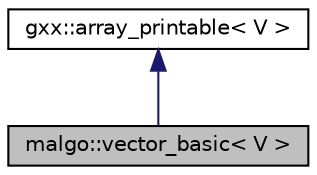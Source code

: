 digraph "malgo::vector_basic&lt; V &gt;"
{
  edge [fontname="Helvetica",fontsize="10",labelfontname="Helvetica",labelfontsize="10"];
  node [fontname="Helvetica",fontsize="10",shape=record];
  Node1 [label="malgo::vector_basic\< V \>",height=0.2,width=0.4,color="black", fillcolor="grey75", style="filled", fontcolor="black"];
  Node2 -> Node1 [dir="back",color="midnightblue",fontsize="10",style="solid",fontname="Helvetica"];
  Node2 [label="gxx::array_printable\< V \>",height=0.2,width=0.4,color="black", fillcolor="white", style="filled",URL="$classgxx_1_1array__printable.html"];
}
